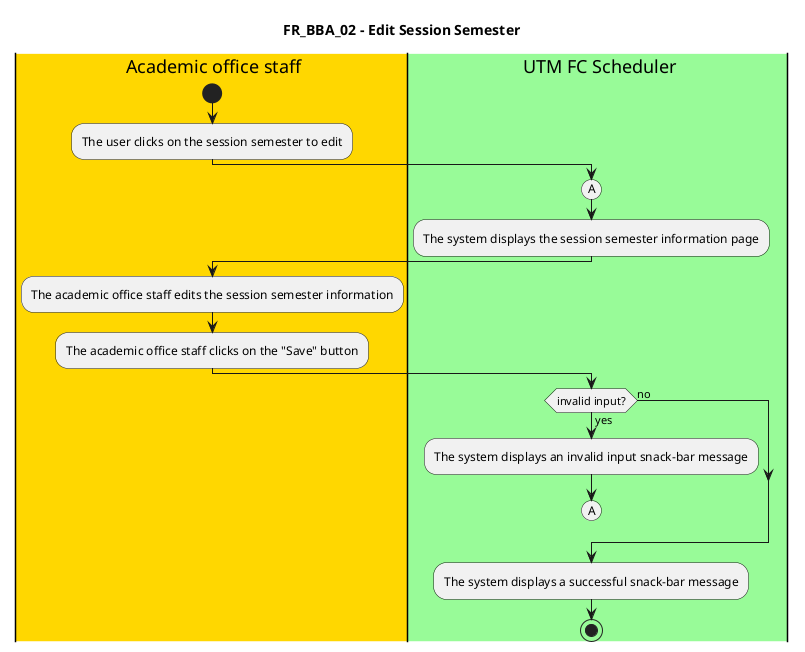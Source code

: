 @startuml FR_BBA_02
title FR_BBA_02 - Edit Session Semester


|#gold|eu| Academic office staff
|#palegreen|sys| UTM FC Scheduler

|eu|
start
:The user clicks on the session semester to edit;

|sys|
(A)
:The system displays the session semester information page;

|eu|
:The academic office staff edits the session semester information;
:The academic office staff clicks on the "Save" button;

|sys|
if (invalid input?) then (yes)
  :The system displays an invalid input snack-bar message;
  (A)
  detach
else (no)
endif

|sys|
:The system displays a successful snack-bar message;

stop

@enduml
